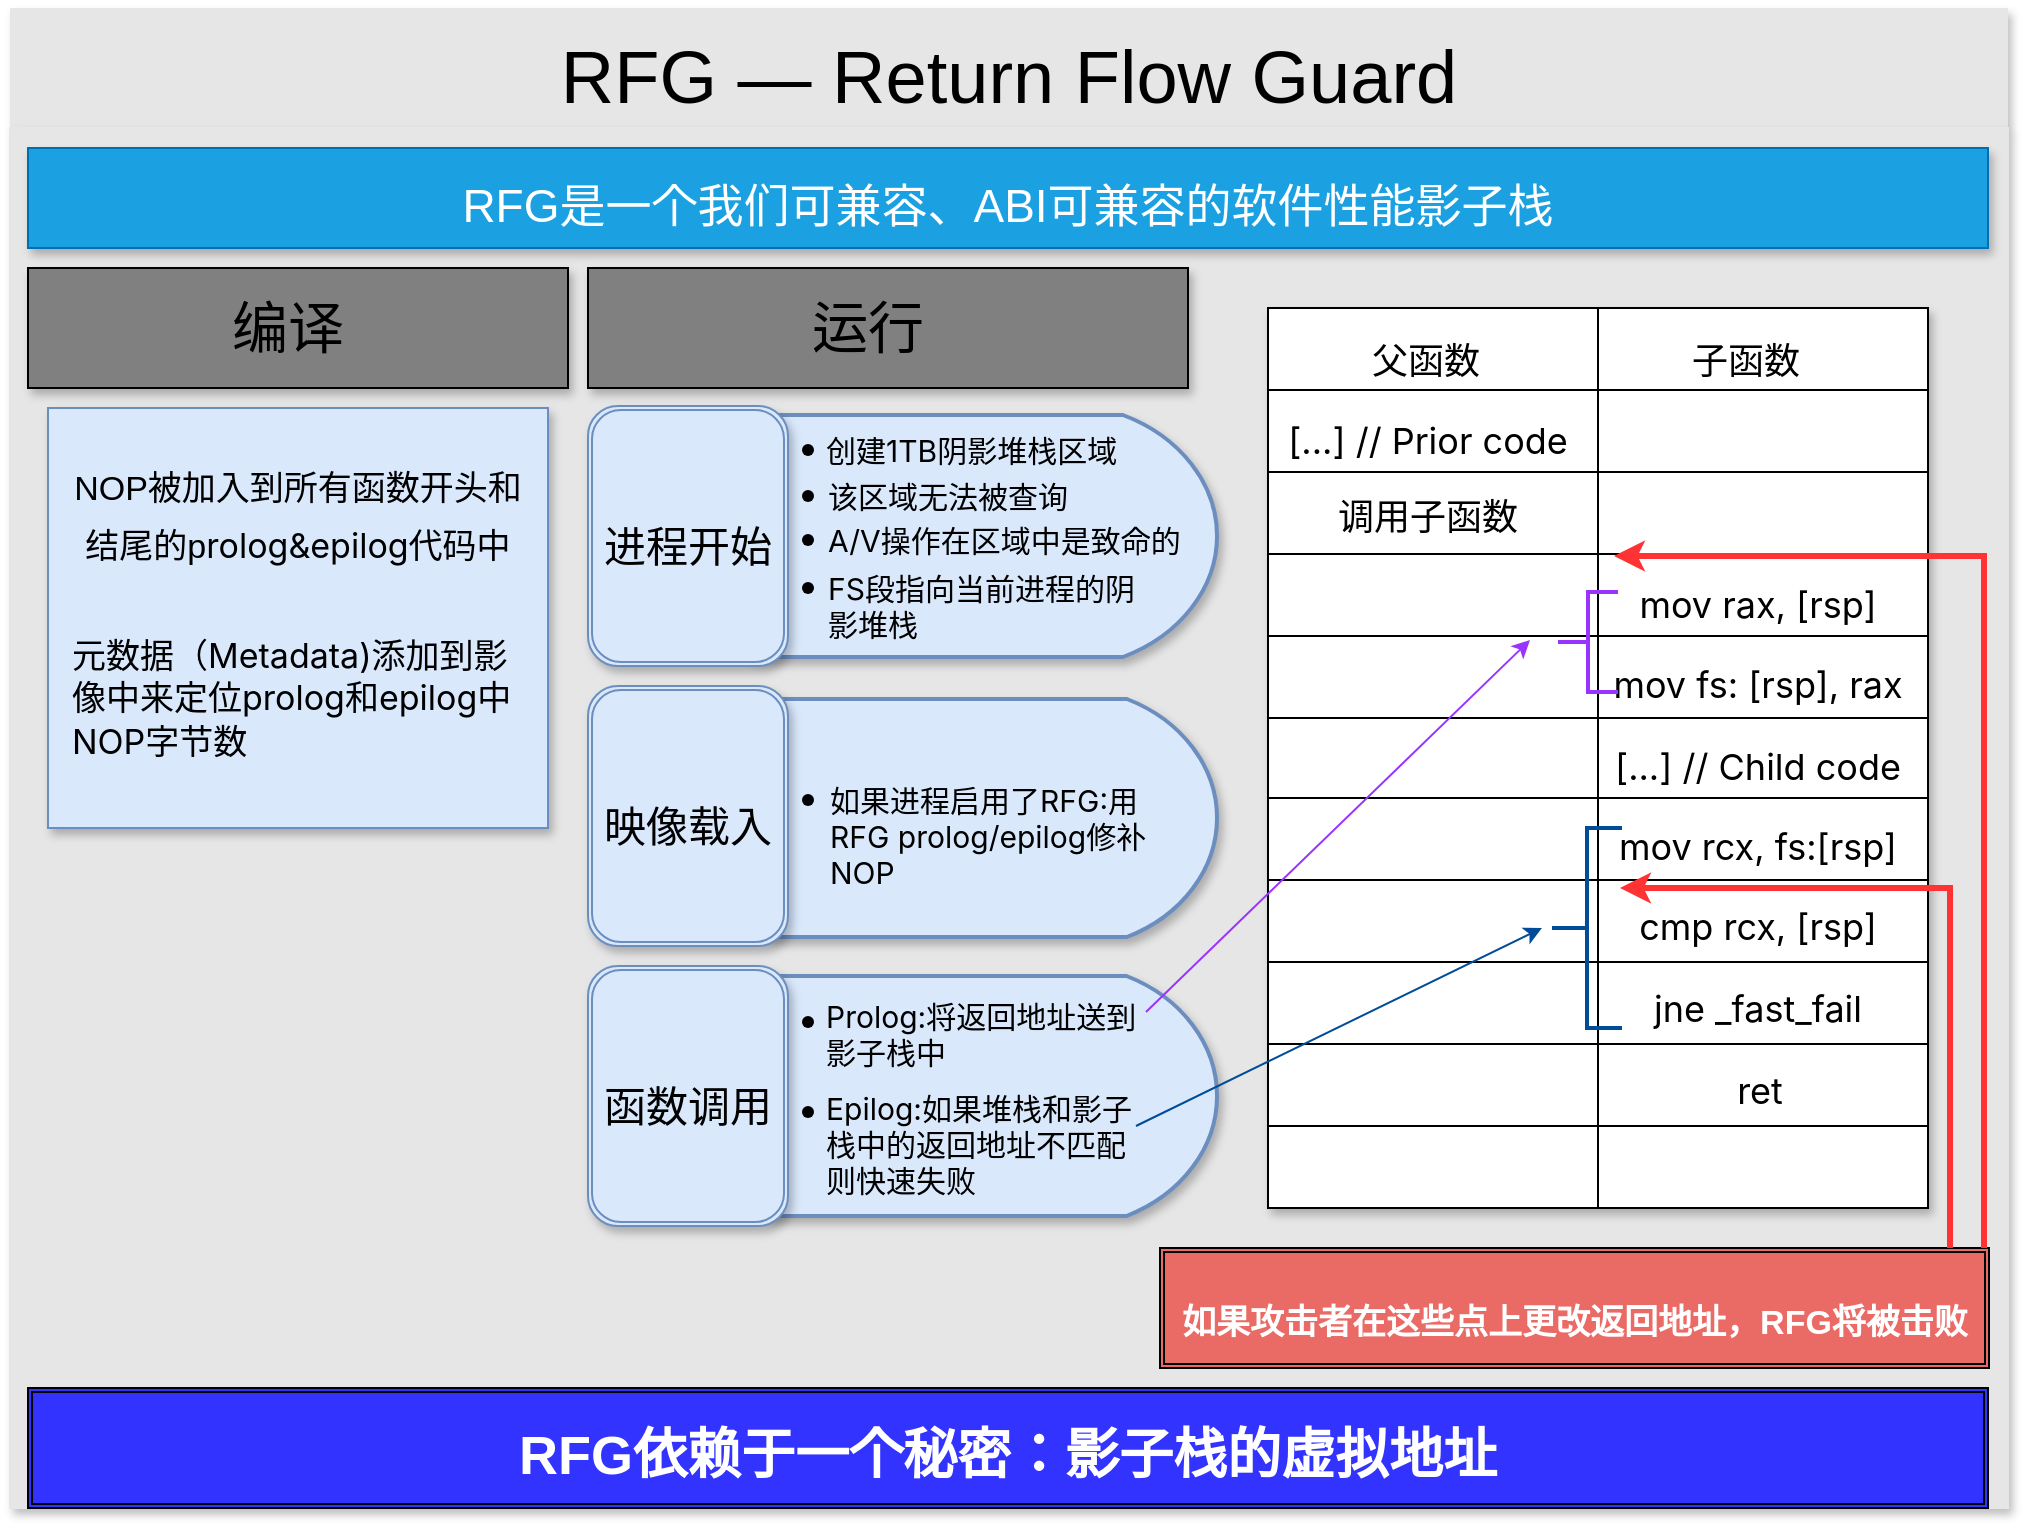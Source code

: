 <mxfile version="20.5.3" type="github">
  <diagram id="Fr35bSytsKvxiw6B7-Ny" name="Page-1">
    <mxGraphModel dx="2889" dy="1146" grid="1" gridSize="10" guides="1" tooltips="1" connect="1" arrows="1" fold="1" page="1" pageScale="1" pageWidth="827" pageHeight="1169" math="0" shadow="0">
      <root>
        <mxCell id="0" />
        <mxCell id="1" parent="0" />
        <mxCell id="59evTQR5an8I3m5xiGdk-8" value="RFG — Return Flow Guard" style="swimlane;childLayout=stackLayout;horizontal=1;startSize=60;horizontalStack=0;rounded=1;fontSize=37;fontStyle=0;strokeWidth=2;resizeParent=0;resizeLast=1;shadow=1;dashed=0;align=center;fillColor=#E6E6E6;strokeColor=none;glass=0;sketch=0;swimlaneLine=0;" vertex="1" parent="1">
          <mxGeometry x="-19" y="70" width="999" height="60" as="geometry" />
        </mxCell>
        <mxCell id="59evTQR5an8I3m5xiGdk-35" value="" style="verticalLabelPosition=bottom;verticalAlign=top;html=1;shape=mxgraph.basic.rect;fillColor2=none;strokeWidth=1;size=20;indent=5;shadow=1;glass=0;sketch=0;strokeColor=#E6E6E6;fontSize=37;fillColor=#E6E6E6;" vertex="1" parent="1">
          <mxGeometry x="-19" y="130" width="999" height="690" as="geometry" />
        </mxCell>
        <mxCell id="59evTQR5an8I3m5xiGdk-37" value="&lt;font style=&quot;font-size: 23px;&quot;&gt;RFG是一个我们可兼容、ABI可兼容的软件性能影子栈&lt;/font&gt;" style="whiteSpace=wrap;html=1;shadow=1;glass=0;sketch=0;strokeColor=#006EAF;fontSize=37;fillColor=#1ba1e2;fontColor=#ffffff;" vertex="1" parent="1">
          <mxGeometry x="-10" y="140" width="980" height="50" as="geometry" />
        </mxCell>
        <mxCell id="59evTQR5an8I3m5xiGdk-39" value="" style="verticalLabelPosition=bottom;verticalAlign=top;html=1;shape=mxgraph.basic.rect;fillColor2=none;strokeWidth=1;size=20;indent=5;shadow=1;glass=0;sketch=0;strokeColor=default;fontSize=37;fillColor=#808080;" vertex="1" parent="1">
          <mxGeometry x="-10" y="200" width="270" height="60" as="geometry" />
        </mxCell>
        <mxCell id="59evTQR5an8I3m5xiGdk-40" value="" style="verticalLabelPosition=bottom;verticalAlign=top;html=1;shape=mxgraph.basic.rect;fillColor2=none;strokeWidth=1;size=20;indent=5;shadow=1;glass=0;sketch=0;strokeColor=default;fontSize=37;fillColor=#808080;" vertex="1" parent="1">
          <mxGeometry x="270" y="200" width="300" height="60" as="geometry" />
        </mxCell>
        <mxCell id="59evTQR5an8I3m5xiGdk-41" value="" style="shape=table;startSize=0;container=1;collapsible=0;childLayout=tableLayout;shadow=1;glass=0;sketch=0;strokeColor=default;fontSize=22;" vertex="1" parent="1">
          <mxGeometry x="610" y="220" width="330" height="450" as="geometry" />
        </mxCell>
        <mxCell id="59evTQR5an8I3m5xiGdk-42" value="" style="shape=tableRow;horizontal=0;startSize=0;swimlaneHead=0;swimlaneBody=0;top=0;left=0;bottom=0;right=0;collapsible=0;dropTarget=0;fillColor=none;points=[[0,0.5],[1,0.5]];portConstraint=eastwest;shadow=1;glass=0;sketch=0;strokeColor=default;fontSize=37;" vertex="1" parent="59evTQR5an8I3m5xiGdk-41">
          <mxGeometry width="330" height="41" as="geometry" />
        </mxCell>
        <mxCell id="59evTQR5an8I3m5xiGdk-43" value="" style="shape=partialRectangle;html=1;whiteSpace=wrap;connectable=0;overflow=hidden;fillColor=none;top=0;left=0;bottom=0;right=0;pointerEvents=1;shadow=1;glass=0;sketch=0;strokeColor=default;fontSize=37;" vertex="1" parent="59evTQR5an8I3m5xiGdk-42">
          <mxGeometry width="165" height="41" as="geometry">
            <mxRectangle width="165" height="41" as="alternateBounds" />
          </mxGeometry>
        </mxCell>
        <mxCell id="59evTQR5an8I3m5xiGdk-44" value="" style="shape=partialRectangle;html=1;whiteSpace=wrap;connectable=0;overflow=hidden;fillColor=none;top=0;left=0;bottom=0;right=0;pointerEvents=1;shadow=1;glass=0;sketch=0;strokeColor=default;fontSize=37;" vertex="1" parent="59evTQR5an8I3m5xiGdk-42">
          <mxGeometry x="165" width="165" height="41" as="geometry">
            <mxRectangle width="165" height="41" as="alternateBounds" />
          </mxGeometry>
        </mxCell>
        <mxCell id="59evTQR5an8I3m5xiGdk-45" value="" style="shape=tableRow;horizontal=0;startSize=0;swimlaneHead=0;swimlaneBody=0;top=0;left=0;bottom=0;right=0;collapsible=0;dropTarget=0;fillColor=none;points=[[0,0.5],[1,0.5]];portConstraint=eastwest;shadow=1;glass=0;sketch=0;strokeColor=default;fontSize=37;" vertex="1" parent="59evTQR5an8I3m5xiGdk-41">
          <mxGeometry y="41" width="330" height="41" as="geometry" />
        </mxCell>
        <mxCell id="59evTQR5an8I3m5xiGdk-46" value="" style="shape=partialRectangle;html=1;whiteSpace=wrap;connectable=0;overflow=hidden;fillColor=none;top=0;left=0;bottom=0;right=0;pointerEvents=1;shadow=1;glass=0;sketch=0;strokeColor=default;fontSize=37;" vertex="1" parent="59evTQR5an8I3m5xiGdk-45">
          <mxGeometry width="165" height="41" as="geometry">
            <mxRectangle width="165" height="41" as="alternateBounds" />
          </mxGeometry>
        </mxCell>
        <mxCell id="59evTQR5an8I3m5xiGdk-47" value="" style="shape=partialRectangle;html=1;whiteSpace=wrap;connectable=0;overflow=hidden;fillColor=none;top=0;left=0;bottom=0;right=0;pointerEvents=1;shadow=1;glass=0;sketch=0;strokeColor=default;fontSize=37;" vertex="1" parent="59evTQR5an8I3m5xiGdk-45">
          <mxGeometry x="165" width="165" height="41" as="geometry">
            <mxRectangle width="165" height="41" as="alternateBounds" />
          </mxGeometry>
        </mxCell>
        <mxCell id="59evTQR5an8I3m5xiGdk-48" value="" style="shape=tableRow;horizontal=0;startSize=0;swimlaneHead=0;swimlaneBody=0;top=0;left=0;bottom=0;right=0;collapsible=0;dropTarget=0;fillColor=none;points=[[0,0.5],[1,0.5]];portConstraint=eastwest;shadow=1;glass=0;sketch=0;strokeColor=default;fontSize=37;" vertex="1" parent="59evTQR5an8I3m5xiGdk-41">
          <mxGeometry y="82" width="330" height="41" as="geometry" />
        </mxCell>
        <mxCell id="59evTQR5an8I3m5xiGdk-49" value="" style="shape=partialRectangle;html=1;whiteSpace=wrap;connectable=0;overflow=hidden;fillColor=none;top=0;left=0;bottom=0;right=0;pointerEvents=1;shadow=1;glass=0;sketch=0;strokeColor=default;fontSize=37;" vertex="1" parent="59evTQR5an8I3m5xiGdk-48">
          <mxGeometry width="165" height="41" as="geometry">
            <mxRectangle width="165" height="41" as="alternateBounds" />
          </mxGeometry>
        </mxCell>
        <mxCell id="59evTQR5an8I3m5xiGdk-50" value="" style="shape=partialRectangle;html=1;whiteSpace=wrap;connectable=0;overflow=hidden;fillColor=none;top=0;left=0;bottom=0;right=0;pointerEvents=1;shadow=1;glass=0;sketch=0;strokeColor=default;fontSize=37;" vertex="1" parent="59evTQR5an8I3m5xiGdk-48">
          <mxGeometry x="165" width="165" height="41" as="geometry">
            <mxRectangle width="165" height="41" as="alternateBounds" />
          </mxGeometry>
        </mxCell>
        <mxCell id="59evTQR5an8I3m5xiGdk-51" value="" style="shape=tableRow;horizontal=0;startSize=0;swimlaneHead=0;swimlaneBody=0;top=0;left=0;bottom=0;right=0;collapsible=0;dropTarget=0;fillColor=none;points=[[0,0.5],[1,0.5]];portConstraint=eastwest;shadow=1;glass=0;sketch=0;strokeColor=default;fontSize=37;" vertex="1" parent="59evTQR5an8I3m5xiGdk-41">
          <mxGeometry y="123" width="330" height="41" as="geometry" />
        </mxCell>
        <mxCell id="59evTQR5an8I3m5xiGdk-52" value="" style="shape=partialRectangle;html=1;whiteSpace=wrap;connectable=0;overflow=hidden;fillColor=none;top=0;left=0;bottom=0;right=0;pointerEvents=1;shadow=1;glass=0;sketch=0;strokeColor=default;fontSize=37;" vertex="1" parent="59evTQR5an8I3m5xiGdk-51">
          <mxGeometry width="165" height="41" as="geometry">
            <mxRectangle width="165" height="41" as="alternateBounds" />
          </mxGeometry>
        </mxCell>
        <mxCell id="59evTQR5an8I3m5xiGdk-53" value="" style="shape=partialRectangle;html=1;whiteSpace=wrap;connectable=0;overflow=hidden;fillColor=none;top=0;left=0;bottom=0;right=0;pointerEvents=1;shadow=1;glass=0;sketch=0;strokeColor=default;fontSize=37;" vertex="1" parent="59evTQR5an8I3m5xiGdk-51">
          <mxGeometry x="165" width="165" height="41" as="geometry">
            <mxRectangle width="165" height="41" as="alternateBounds" />
          </mxGeometry>
        </mxCell>
        <mxCell id="59evTQR5an8I3m5xiGdk-54" value="" style="shape=tableRow;horizontal=0;startSize=0;swimlaneHead=0;swimlaneBody=0;top=0;left=0;bottom=0;right=0;collapsible=0;dropTarget=0;fillColor=none;points=[[0,0.5],[1,0.5]];portConstraint=eastwest;shadow=1;glass=0;sketch=0;strokeColor=default;fontSize=37;" vertex="1" parent="59evTQR5an8I3m5xiGdk-41">
          <mxGeometry y="164" width="330" height="41" as="geometry" />
        </mxCell>
        <mxCell id="59evTQR5an8I3m5xiGdk-55" value="" style="shape=partialRectangle;html=1;whiteSpace=wrap;connectable=0;overflow=hidden;fillColor=none;top=0;left=0;bottom=0;right=0;pointerEvents=1;shadow=1;glass=0;sketch=0;strokeColor=default;fontSize=37;" vertex="1" parent="59evTQR5an8I3m5xiGdk-54">
          <mxGeometry width="165" height="41" as="geometry">
            <mxRectangle width="165" height="41" as="alternateBounds" />
          </mxGeometry>
        </mxCell>
        <mxCell id="59evTQR5an8I3m5xiGdk-56" value="" style="shape=partialRectangle;html=1;whiteSpace=wrap;connectable=0;overflow=hidden;fillColor=none;top=0;left=0;bottom=0;right=0;pointerEvents=1;shadow=1;glass=0;sketch=0;strokeColor=default;fontSize=37;" vertex="1" parent="59evTQR5an8I3m5xiGdk-54">
          <mxGeometry x="165" width="165" height="41" as="geometry">
            <mxRectangle width="165" height="41" as="alternateBounds" />
          </mxGeometry>
        </mxCell>
        <mxCell id="59evTQR5an8I3m5xiGdk-57" value="" style="shape=tableRow;horizontal=0;startSize=0;swimlaneHead=0;swimlaneBody=0;top=0;left=0;bottom=0;right=0;collapsible=0;dropTarget=0;fillColor=none;points=[[0,0.5],[1,0.5]];portConstraint=eastwest;shadow=1;glass=0;sketch=0;strokeColor=default;fontSize=37;" vertex="1" parent="59evTQR5an8I3m5xiGdk-41">
          <mxGeometry y="205" width="330" height="40" as="geometry" />
        </mxCell>
        <mxCell id="59evTQR5an8I3m5xiGdk-58" value="" style="shape=partialRectangle;html=1;whiteSpace=wrap;connectable=0;overflow=hidden;fillColor=none;top=0;left=0;bottom=0;right=0;pointerEvents=1;shadow=1;glass=0;sketch=0;strokeColor=default;fontSize=37;" vertex="1" parent="59evTQR5an8I3m5xiGdk-57">
          <mxGeometry width="165" height="40" as="geometry">
            <mxRectangle width="165" height="40" as="alternateBounds" />
          </mxGeometry>
        </mxCell>
        <mxCell id="59evTQR5an8I3m5xiGdk-59" value="" style="shape=partialRectangle;html=1;whiteSpace=wrap;connectable=0;overflow=hidden;fillColor=none;top=0;left=0;bottom=0;right=0;pointerEvents=1;shadow=1;glass=0;sketch=0;strokeColor=default;fontSize=37;" vertex="1" parent="59evTQR5an8I3m5xiGdk-57">
          <mxGeometry x="165" width="165" height="40" as="geometry">
            <mxRectangle width="165" height="40" as="alternateBounds" />
          </mxGeometry>
        </mxCell>
        <mxCell id="59evTQR5an8I3m5xiGdk-60" value="" style="shape=tableRow;horizontal=0;startSize=0;swimlaneHead=0;swimlaneBody=0;top=0;left=0;bottom=0;right=0;collapsible=0;dropTarget=0;fillColor=none;points=[[0,0.5],[1,0.5]];portConstraint=eastwest;shadow=1;glass=0;sketch=0;strokeColor=default;fontSize=37;" vertex="1" parent="59evTQR5an8I3m5xiGdk-41">
          <mxGeometry y="245" width="330" height="41" as="geometry" />
        </mxCell>
        <mxCell id="59evTQR5an8I3m5xiGdk-61" value="" style="shape=partialRectangle;html=1;whiteSpace=wrap;connectable=0;overflow=hidden;fillColor=none;top=0;left=0;bottom=0;right=0;pointerEvents=1;shadow=1;glass=0;sketch=0;strokeColor=default;fontSize=37;" vertex="1" parent="59evTQR5an8I3m5xiGdk-60">
          <mxGeometry width="165" height="41" as="geometry">
            <mxRectangle width="165" height="41" as="alternateBounds" />
          </mxGeometry>
        </mxCell>
        <mxCell id="59evTQR5an8I3m5xiGdk-62" value="" style="shape=partialRectangle;html=1;whiteSpace=wrap;connectable=0;overflow=hidden;fillColor=none;top=0;left=0;bottom=0;right=0;pointerEvents=1;shadow=1;glass=0;sketch=0;strokeColor=default;fontSize=37;" vertex="1" parent="59evTQR5an8I3m5xiGdk-60">
          <mxGeometry x="165" width="165" height="41" as="geometry">
            <mxRectangle width="165" height="41" as="alternateBounds" />
          </mxGeometry>
        </mxCell>
        <mxCell id="59evTQR5an8I3m5xiGdk-63" value="" style="shape=tableRow;horizontal=0;startSize=0;swimlaneHead=0;swimlaneBody=0;top=0;left=0;bottom=0;right=0;collapsible=0;dropTarget=0;fillColor=none;points=[[0,0.5],[1,0.5]];portConstraint=eastwest;shadow=1;glass=0;sketch=0;strokeColor=default;fontSize=37;" vertex="1" parent="59evTQR5an8I3m5xiGdk-41">
          <mxGeometry y="286" width="330" height="41" as="geometry" />
        </mxCell>
        <mxCell id="59evTQR5an8I3m5xiGdk-64" value="" style="shape=partialRectangle;html=1;whiteSpace=wrap;connectable=0;overflow=hidden;fillColor=none;top=0;left=0;bottom=0;right=0;pointerEvents=1;shadow=1;glass=0;sketch=0;strokeColor=default;fontSize=37;" vertex="1" parent="59evTQR5an8I3m5xiGdk-63">
          <mxGeometry width="165" height="41" as="geometry">
            <mxRectangle width="165" height="41" as="alternateBounds" />
          </mxGeometry>
        </mxCell>
        <mxCell id="59evTQR5an8I3m5xiGdk-65" value="" style="shape=partialRectangle;html=1;whiteSpace=wrap;connectable=0;overflow=hidden;fillColor=none;top=0;left=0;bottom=0;right=0;pointerEvents=1;shadow=1;glass=0;sketch=0;strokeColor=default;fontSize=37;" vertex="1" parent="59evTQR5an8I3m5xiGdk-63">
          <mxGeometry x="165" width="165" height="41" as="geometry">
            <mxRectangle width="165" height="41" as="alternateBounds" />
          </mxGeometry>
        </mxCell>
        <mxCell id="59evTQR5an8I3m5xiGdk-66" value="" style="shape=tableRow;horizontal=0;startSize=0;swimlaneHead=0;swimlaneBody=0;top=0;left=0;bottom=0;right=0;collapsible=0;dropTarget=0;fillColor=none;points=[[0,0.5],[1,0.5]];portConstraint=eastwest;shadow=1;glass=0;sketch=0;strokeColor=default;fontSize=37;" vertex="1" parent="59evTQR5an8I3m5xiGdk-41">
          <mxGeometry y="327" width="330" height="41" as="geometry" />
        </mxCell>
        <mxCell id="59evTQR5an8I3m5xiGdk-67" value="" style="shape=partialRectangle;html=1;whiteSpace=wrap;connectable=0;overflow=hidden;fillColor=none;top=0;left=0;bottom=0;right=0;pointerEvents=1;shadow=1;glass=0;sketch=0;strokeColor=default;fontSize=37;" vertex="1" parent="59evTQR5an8I3m5xiGdk-66">
          <mxGeometry width="165" height="41" as="geometry">
            <mxRectangle width="165" height="41" as="alternateBounds" />
          </mxGeometry>
        </mxCell>
        <mxCell id="59evTQR5an8I3m5xiGdk-68" value="" style="shape=partialRectangle;html=1;whiteSpace=wrap;connectable=0;overflow=hidden;fillColor=none;top=0;left=0;bottom=0;right=0;pointerEvents=1;shadow=1;glass=0;sketch=0;strokeColor=default;fontSize=37;" vertex="1" parent="59evTQR5an8I3m5xiGdk-66">
          <mxGeometry x="165" width="165" height="41" as="geometry">
            <mxRectangle width="165" height="41" as="alternateBounds" />
          </mxGeometry>
        </mxCell>
        <mxCell id="59evTQR5an8I3m5xiGdk-69" value="" style="shape=tableRow;horizontal=0;startSize=0;swimlaneHead=0;swimlaneBody=0;top=0;left=0;bottom=0;right=0;collapsible=0;dropTarget=0;fillColor=none;points=[[0,0.5],[1,0.5]];portConstraint=eastwest;shadow=1;glass=0;sketch=0;strokeColor=default;fontSize=37;" vertex="1" parent="59evTQR5an8I3m5xiGdk-41">
          <mxGeometry y="368" width="330" height="41" as="geometry" />
        </mxCell>
        <mxCell id="59evTQR5an8I3m5xiGdk-70" value="" style="shape=partialRectangle;html=1;whiteSpace=wrap;connectable=0;overflow=hidden;fillColor=none;top=0;left=0;bottom=0;right=0;pointerEvents=1;shadow=1;glass=0;sketch=0;strokeColor=default;fontSize=37;" vertex="1" parent="59evTQR5an8I3m5xiGdk-69">
          <mxGeometry width="165" height="41" as="geometry">
            <mxRectangle width="165" height="41" as="alternateBounds" />
          </mxGeometry>
        </mxCell>
        <mxCell id="59evTQR5an8I3m5xiGdk-71" value="" style="shape=partialRectangle;html=1;whiteSpace=wrap;connectable=0;overflow=hidden;fillColor=none;top=0;left=0;bottom=0;right=0;pointerEvents=1;shadow=1;glass=0;sketch=0;strokeColor=default;fontSize=37;" vertex="1" parent="59evTQR5an8I3m5xiGdk-69">
          <mxGeometry x="165" width="165" height="41" as="geometry">
            <mxRectangle width="165" height="41" as="alternateBounds" />
          </mxGeometry>
        </mxCell>
        <mxCell id="59evTQR5an8I3m5xiGdk-72" value="" style="shape=tableRow;horizontal=0;startSize=0;swimlaneHead=0;swimlaneBody=0;top=0;left=0;bottom=0;right=0;collapsible=0;dropTarget=0;fillColor=none;points=[[0,0.5],[1,0.5]];portConstraint=eastwest;shadow=1;glass=0;sketch=0;strokeColor=default;fontSize=37;" vertex="1" parent="59evTQR5an8I3m5xiGdk-41">
          <mxGeometry y="409" width="330" height="41" as="geometry" />
        </mxCell>
        <mxCell id="59evTQR5an8I3m5xiGdk-73" value="" style="shape=partialRectangle;html=1;whiteSpace=wrap;connectable=0;overflow=hidden;fillColor=none;top=0;left=0;bottom=0;right=0;pointerEvents=1;shadow=1;glass=0;sketch=0;strokeColor=default;fontSize=37;" vertex="1" parent="59evTQR5an8I3m5xiGdk-72">
          <mxGeometry width="165" height="41" as="geometry">
            <mxRectangle width="165" height="41" as="alternateBounds" />
          </mxGeometry>
        </mxCell>
        <mxCell id="59evTQR5an8I3m5xiGdk-74" value="" style="shape=partialRectangle;html=1;whiteSpace=wrap;connectable=0;overflow=hidden;fillColor=none;top=0;left=0;bottom=0;right=0;pointerEvents=1;shadow=1;glass=0;sketch=0;strokeColor=default;fontSize=37;" vertex="1" parent="59evTQR5an8I3m5xiGdk-72">
          <mxGeometry x="165" width="165" height="41" as="geometry">
            <mxRectangle width="165" height="41" as="alternateBounds" />
          </mxGeometry>
        </mxCell>
        <mxCell id="59evTQR5an8I3m5xiGdk-75" value="编译" style="whiteSpace=wrap;html=1;shadow=1;glass=0;sketch=0;strokeColor=none;fontSize=28;fillColor=none;" vertex="1" parent="1">
          <mxGeometry x="60" y="200" width="120" height="60" as="geometry" />
        </mxCell>
        <mxCell id="59evTQR5an8I3m5xiGdk-76" value="运行" style="whiteSpace=wrap;html=1;shadow=1;glass=0;sketch=0;strokeColor=none;fontSize=28;fillColor=none;" vertex="1" parent="1">
          <mxGeometry x="350" y="200" width="120" height="60" as="geometry" />
        </mxCell>
        <mxCell id="59evTQR5an8I3m5xiGdk-77" value="" style="html=1;dashed=0;whitespace=wrap;shadow=1;glass=0;labelBackgroundColor=none;sketch=0;strokeColor=#6c8ebf;fontSize=36;fillColor=#dae8fc;" vertex="1" parent="1">
          <mxGeometry y="270" width="250" height="210" as="geometry" />
        </mxCell>
        <mxCell id="59evTQR5an8I3m5xiGdk-84" value="" style="strokeWidth=2;html=1;shape=mxgraph.flowchart.delay;whiteSpace=wrap;shadow=1;glass=0;labelBackgroundColor=none;sketch=0;strokeColor=#6c8ebf;fontSize=36;fillColor=#dae8fc;" vertex="1" parent="1">
          <mxGeometry x="344.5" y="273.5" width="240" height="121" as="geometry" />
        </mxCell>
        <mxCell id="59evTQR5an8I3m5xiGdk-85" value="&lt;font style=&quot;font-size: 21px;&quot;&gt;进程开始&lt;/font&gt;" style="shape=ext;double=1;rounded=1;whiteSpace=wrap;html=1;shadow=1;glass=0;labelBackgroundColor=none;sketch=0;strokeColor=#6c8ebf;fontSize=36;fillColor=#dae8fc;" vertex="1" parent="1">
          <mxGeometry x="270" y="269" width="100" height="130" as="geometry" />
        </mxCell>
        <mxCell id="59evTQR5an8I3m5xiGdk-86" value="" style="strokeWidth=2;html=1;shape=mxgraph.flowchart.delay;whiteSpace=wrap;shadow=1;glass=0;labelBackgroundColor=none;sketch=0;strokeColor=#6c8ebf;fontSize=36;fillColor=#dae8fc;" vertex="1" parent="1">
          <mxGeometry x="354.5" y="415.5" width="230" height="119" as="geometry" />
        </mxCell>
        <mxCell id="59evTQR5an8I3m5xiGdk-87" value="&lt;font style=&quot;font-size: 21px;&quot;&gt;映像载入&lt;/font&gt;" style="shape=ext;double=1;rounded=1;whiteSpace=wrap;html=1;shadow=1;glass=0;labelBackgroundColor=none;sketch=0;strokeColor=#6c8ebf;fontSize=36;fillColor=#dae8fc;" vertex="1" parent="1">
          <mxGeometry x="270" y="409" width="100" height="130" as="geometry" />
        </mxCell>
        <mxCell id="59evTQR5an8I3m5xiGdk-90" value="" style="strokeWidth=2;html=1;shape=mxgraph.flowchart.delay;whiteSpace=wrap;shadow=1;glass=0;labelBackgroundColor=none;sketch=0;strokeColor=#6c8ebf;fontSize=36;fillColor=#dae8fc;" vertex="1" parent="1">
          <mxGeometry x="353.5" y="554" width="231" height="120" as="geometry" />
        </mxCell>
        <mxCell id="59evTQR5an8I3m5xiGdk-91" value="&lt;font style=&quot;font-size: 21px;&quot;&gt;函数调用&lt;/font&gt;" style="shape=ext;double=1;rounded=1;whiteSpace=wrap;html=1;shadow=1;glass=0;labelBackgroundColor=none;sketch=0;strokeColor=#6c8ebf;fontSize=36;fillColor=#dae8fc;" vertex="1" parent="1">
          <mxGeometry x="270" y="549" width="100" height="130" as="geometry" />
        </mxCell>
        <mxCell id="59evTQR5an8I3m5xiGdk-92" value="&lt;font style=&quot;font-size: 17px;&quot;&gt;NOP被加入到所有函数开头和结尾的p&lt;span style=&quot;font-family: -apple-system, &amp;quot;SF UI Text&amp;quot;, Arial, &amp;quot;PingFang SC&amp;quot;, &amp;quot;Hiragino Sans GB&amp;quot;, &amp;quot;Microsoft YaHei&amp;quot;, &amp;quot;WenQuanYi Micro Hei&amp;quot;, sans-serif, SimHei, SimSun; text-align: start;&quot;&gt;rolog&amp;amp;epilog代码中&lt;/span&gt;&lt;/font&gt;" style="whiteSpace=wrap;html=1;shadow=1;glass=0;labelBackgroundColor=none;sketch=0;strokeColor=none;fontSize=24;fillColor=none;" vertex="1" parent="1">
          <mxGeometry x="10" y="304" width="230" height="36" as="geometry" />
        </mxCell>
        <mxCell id="59evTQR5an8I3m5xiGdk-93" value="&lt;p style=&quot;line-height: 120%;&quot;&gt;&lt;font style=&quot;font-size: 17px;&quot; face=&quot;-apple-system, SF UI Text, Arial, PingFang SC, Hiragino Sans GB, Microsoft YaHei, WenQuanYi Micro Hei, sans-serif, SimHei, SimSun&quot;&gt;元数据（Metadata)添加到影像中来定位prolog和epilog中NOP字节数&lt;/font&gt;&lt;/p&gt;" style="text;whiteSpace=wrap;html=1;fontSize=17;fontColor=#000000;" vertex="1" parent="1">
          <mxGeometry x="10" y="360" width="230" height="80" as="geometry" />
        </mxCell>
        <mxCell id="59evTQR5an8I3m5xiGdk-95" value="" style="shape=waypoint;sketch=0;fillStyle=solid;size=6;pointerEvents=1;points=[];fillColor=none;resizable=0;rotatable=0;perimeter=centerPerimeter;snapToPoint=1;shadow=0;glass=0;labelBackgroundColor=none;strokeColor=#000000;fontSize=21;fontColor=#000000;" vertex="1" parent="1">
          <mxGeometry x="360" y="271" width="40" height="40" as="geometry" />
        </mxCell>
        <mxCell id="59evTQR5an8I3m5xiGdk-97" value="&lt;p style=&quot;line-height: 120%; font-size: 15px;&quot;&gt;&lt;font style=&quot;font-size: 15px;&quot; face=&quot;-apple-system, SF UI Text, Arial, PingFang SC, Hiragino Sans GB, Microsoft YaHei, WenQuanYi Micro Hei, sans-serif, SimHei, SimSun&quot;&gt;创建1TB阴影堆栈区域&lt;/font&gt;&lt;/p&gt;" style="text;whiteSpace=wrap;html=1;fontSize=15;fontColor=#000000;" vertex="1" parent="1">
          <mxGeometry x="387" y="261" width="155" height="60" as="geometry" />
        </mxCell>
        <mxCell id="59evTQR5an8I3m5xiGdk-98" value="" style="shape=waypoint;sketch=0;fillStyle=solid;size=6;pointerEvents=1;points=[];fillColor=none;resizable=0;rotatable=0;perimeter=centerPerimeter;snapToPoint=1;shadow=0;glass=0;labelBackgroundColor=none;strokeColor=#000000;fontSize=21;fontColor=#000000;" vertex="1" parent="1">
          <mxGeometry x="360" y="294" width="40" height="40" as="geometry" />
        </mxCell>
        <mxCell id="59evTQR5an8I3m5xiGdk-99" value="" style="shape=waypoint;sketch=0;fillStyle=solid;size=6;pointerEvents=1;points=[];fillColor=none;resizable=0;rotatable=0;perimeter=centerPerimeter;snapToPoint=1;shadow=0;glass=0;labelBackgroundColor=none;strokeColor=#000000;fontSize=21;fontColor=#000000;" vertex="1" parent="1">
          <mxGeometry x="360" y="316" width="40" height="40" as="geometry" />
        </mxCell>
        <mxCell id="59evTQR5an8I3m5xiGdk-100" value="" style="shape=waypoint;sketch=0;fillStyle=solid;size=6;pointerEvents=1;points=[];fillColor=none;resizable=0;rotatable=0;perimeter=centerPerimeter;snapToPoint=1;shadow=0;glass=0;labelBackgroundColor=none;strokeColor=#000000;fontSize=21;fontColor=#000000;" vertex="1" parent="1">
          <mxGeometry x="360" y="340" width="40" height="40" as="geometry" />
        </mxCell>
        <mxCell id="59evTQR5an8I3m5xiGdk-101" value="" style="shape=waypoint;sketch=0;fillStyle=solid;size=6;pointerEvents=1;points=[];fillColor=none;resizable=0;rotatable=0;perimeter=centerPerimeter;snapToPoint=1;shadow=0;glass=0;labelBackgroundColor=none;strokeColor=#000000;fontSize=21;fontColor=#000000;" vertex="1" parent="1">
          <mxGeometry x="360" y="446" width="40" height="40" as="geometry" />
        </mxCell>
        <mxCell id="59evTQR5an8I3m5xiGdk-102" value="" style="shape=waypoint;sketch=0;fillStyle=solid;size=6;pointerEvents=1;points=[];fillColor=none;resizable=0;rotatable=0;perimeter=centerPerimeter;snapToPoint=1;shadow=0;glass=0;labelBackgroundColor=none;strokeColor=#000000;fontSize=21;fontColor=#000000;" vertex="1" parent="1">
          <mxGeometry x="360" y="557" width="40" height="40" as="geometry" />
        </mxCell>
        <mxCell id="59evTQR5an8I3m5xiGdk-103" value="" style="shape=waypoint;sketch=0;fillStyle=solid;size=6;pointerEvents=1;points=[];fillColor=none;resizable=0;rotatable=0;perimeter=centerPerimeter;snapToPoint=1;shadow=0;glass=0;labelBackgroundColor=none;strokeColor=#000000;fontSize=21;fontColor=#000000;" vertex="1" parent="1">
          <mxGeometry x="360" y="602" width="40" height="40" as="geometry" />
        </mxCell>
        <mxCell id="59evTQR5an8I3m5xiGdk-104" value="&lt;p style=&quot;line-height: 120%; font-size: 15px;&quot;&gt;&lt;font face=&quot;-apple-system, SF UI Text, Arial, PingFang SC, Hiragino Sans GB, Microsoft YaHei, WenQuanYi Micro Hei, sans-serif, SimHei, SimSun&quot;&gt;该区域无法被查询&lt;/font&gt;&lt;/p&gt;" style="text;whiteSpace=wrap;html=1;fontSize=15;fontColor=#000000;" vertex="1" parent="1">
          <mxGeometry x="387.5" y="284" width="155" height="60" as="geometry" />
        </mxCell>
        <mxCell id="59evTQR5an8I3m5xiGdk-105" value="&lt;p style=&quot;line-height: 120%; font-size: 15px;&quot;&gt;&lt;font face=&quot;-apple-system, SF UI Text, Arial, PingFang SC, Hiragino Sans GB, Microsoft YaHei, WenQuanYi Micro Hei, sans-serif, SimHei, SimSun&quot;&gt;A/V操作在区域中是致命的&lt;/font&gt;&lt;/p&gt;" style="text;whiteSpace=wrap;html=1;fontSize=15;fontColor=#000000;" vertex="1" parent="1">
          <mxGeometry x="387.5" y="306" width="182.5" height="56" as="geometry" />
        </mxCell>
        <mxCell id="59evTQR5an8I3m5xiGdk-106" value="&lt;p style=&quot;line-height: 120%; font-size: 15px;&quot;&gt;&lt;font face=&quot;-apple-system, SF UI Text, Arial, PingFang SC, Hiragino Sans GB, Microsoft YaHei, WenQuanYi Micro Hei, sans-serif, SimHei, SimSun&quot;&gt;FS段指向当前进程的阴影堆栈&lt;/font&gt;&lt;/p&gt;" style="text;whiteSpace=wrap;html=1;fontSize=15;fontColor=#000000;" vertex="1" parent="1">
          <mxGeometry x="388" y="330" width="162" height="52" as="geometry" />
        </mxCell>
        <mxCell id="59evTQR5an8I3m5xiGdk-108" value="&lt;p style=&quot;line-height: 120%; font-size: 15px;&quot;&gt;&lt;font face=&quot;-apple-system, SF UI Text, Arial, PingFang SC, Hiragino Sans GB, Microsoft YaHei, WenQuanYi Micro Hei, sans-serif, SimHei, SimSun&quot;&gt;如果进程启用了RFG:用RFG prolog/epilog修补NOP&lt;/font&gt;&lt;/p&gt;&lt;span style=&quot;color: rgba(0, 0, 0, 0); font-family: monospace; font-size: 0px;&quot;&gt;%3CmxGraphModel%3E%3Croot%3E%3CmxCell%20id%3D%220%22%2F%3E%3CmxCell%20id%3D%221%22%20parent%3D%220%22%2F%3E%3CmxCell%20id%3D%222%22%20value%3D%22%26lt%3Bp%20style%3D%26quot%3Bline-height%3A%20120%25%3B%20font-size%3A%2015px%3B%26quot%3B%26gt%3B%26lt%3Bfont%20face%3D%26quot%3B-apple-system%2C%20SF%20UI%20Text%2C%20Arial%2C%20PingFang%20SC%2C%20Hiragino%20Sans%20GB%2C%20Microsoft%20YaHei%2C%20WenQuanYi%20Micro%20Hei%2C%20sans-serif%2C%20SimHei%2C%20SimSun%26quot%3B%26gt%3BFS%E6%AE%B5%E6%8C%87%E5%90%91%E5%BD%93%E5%89%8D%E8%BF%9B%E7%A8%8B%E7%9A%84%E9%98%B4%E5%BD%B1%E5%A0%86%E6%A0%88%26lt%3B%2Ffont%26gt%3B%26lt%3B%2Fp%26gt%3B%22%20style%3D%22text%3BwhiteSpace%3Dwrap%3Bhtml%3D1%3BfontSize%3D15%3BfontColor%3D%23000000%3B%22%20vertex%3D%221%22%20parent%3D%221%22%3E%3CmxGeometry%20x%3D%22388%22%20y%3D%22330%22%20width%3D%22162%22%20height%3D%2252%22%20as%3D%22geometry%22%2F%3E%3C%2FmxCell%3E%3C%2Froot%3E%3C%2FmxGraphModel%3E&lt;/span&gt;" style="text;whiteSpace=wrap;html=1;fontSize=15;fontColor=#000000;" vertex="1" parent="1">
          <mxGeometry x="388.5" y="436" width="162" height="52" as="geometry" />
        </mxCell>
        <mxCell id="59evTQR5an8I3m5xiGdk-109" value="&lt;font face=&quot;-apple-system, SF UI Text, Arial, PingFang SC, Hiragino Sans GB, Microsoft YaHei, WenQuanYi Micro Hei, sans-serif, SimHei, SimSun&quot;&gt;Prolog:将返回地址送到影子栈中&lt;/font&gt;" style="text;whiteSpace=wrap;html=1;fontSize=15;fontColor=#000000;" vertex="1" parent="1">
          <mxGeometry x="387" y="559" width="162" height="52" as="geometry" />
        </mxCell>
        <mxCell id="59evTQR5an8I3m5xiGdk-110" value="&lt;p style=&quot;line-height: 120%; font-size: 15px;&quot;&gt;&lt;font face=&quot;-apple-system, SF UI Text, Arial, PingFang SC, Hiragino Sans GB, Microsoft YaHei, WenQuanYi Micro Hei, sans-serif, SimHei, SimSun&quot;&gt;Epilog:如果堆栈和影子栈中的返回地址不匹配则快速失败&lt;/font&gt;&lt;/p&gt;" style="text;whiteSpace=wrap;html=1;fontSize=15;fontColor=#000000;" vertex="1" parent="1">
          <mxGeometry x="387" y="590" width="162" height="52" as="geometry" />
        </mxCell>
        <mxCell id="59evTQR5an8I3m5xiGdk-111" value="&lt;p style=&quot;line-height: 120%; font-size: 18px;&quot;&gt;&lt;font face=&quot;-apple-system, SF UI Text, Arial, PingFang SC, Hiragino Sans GB, Microsoft YaHei, WenQuanYi Micro Hei, sans-serif, SimHei, SimSun&quot; style=&quot;font-size: 18px;&quot;&gt;父函数&lt;/font&gt;&lt;/p&gt;" style="text;whiteSpace=wrap;html=1;fontSize=18;fontColor=#000000;" vertex="1" parent="1">
          <mxGeometry x="660" y="211" width="70" height="49" as="geometry" />
        </mxCell>
        <mxCell id="59evTQR5an8I3m5xiGdk-112" value="&lt;p style=&quot;line-height: 120%; font-size: 18px;&quot;&gt;&lt;font face=&quot;-apple-system, SF UI Text, Arial, PingFang SC, Hiragino Sans GB, Microsoft YaHei, WenQuanYi Micro Hei, sans-serif, SimHei, SimSun&quot; style=&quot;font-size: 18px;&quot;&gt;子函数&lt;/font&gt;&lt;/p&gt;" style="text;whiteSpace=wrap;html=1;fontSize=18;fontColor=#000000;" vertex="1" parent="1">
          <mxGeometry x="820" y="211" width="70" height="49" as="geometry" />
        </mxCell>
        <mxCell id="59evTQR5an8I3m5xiGdk-113" value="&lt;p style=&quot;line-height: 120%; font-size: 18px;&quot;&gt;&lt;font face=&quot;-apple-system, SF UI Text, Arial, PingFang SC, Hiragino Sans GB, Microsoft YaHei, WenQuanYi Micro Hei, sans-serif, SimHei, SimSun&quot;&gt;[...] // Prior code&lt;/font&gt;&lt;/p&gt;" style="text;whiteSpace=wrap;html=1;fontSize=18;fontColor=#000000;align=center;" vertex="1" parent="1">
          <mxGeometry x="610" y="251" width="160" height="55" as="geometry" />
        </mxCell>
        <mxCell id="59evTQR5an8I3m5xiGdk-115" value="&lt;p style=&quot;line-height: 120%; font-size: 18px;&quot;&gt;&lt;font face=&quot;-apple-system, SF UI Text, Arial, PingFang SC, Hiragino Sans GB, Microsoft YaHei, WenQuanYi Micro Hei, sans-serif, SimHei, SimSun&quot;&gt;调用子函数&lt;/font&gt;&lt;/p&gt;" style="text;whiteSpace=wrap;html=1;fontSize=18;fontColor=#000000;align=center;" vertex="1" parent="1">
          <mxGeometry x="610" y="289" width="160" height="55" as="geometry" />
        </mxCell>
        <mxCell id="59evTQR5an8I3m5xiGdk-116" value="&lt;p style=&quot;line-height: 120%; font-size: 18px;&quot;&gt;&lt;font face=&quot;-apple-system, SF UI Text, Arial, PingFang SC, Hiragino Sans GB, Microsoft YaHei, WenQuanYi Micro Hei, sans-serif, SimHei, SimSun&quot;&gt;mov rax, [rsp]&lt;/font&gt;&lt;/p&gt;" style="text;whiteSpace=wrap;html=1;fontSize=18;fontColor=#000000;align=center;" vertex="1" parent="1">
          <mxGeometry x="775" y="332.5" width="160" height="55" as="geometry" />
        </mxCell>
        <mxCell id="59evTQR5an8I3m5xiGdk-117" value="&lt;p style=&quot;line-height: 120%; font-size: 18px;&quot;&gt;&lt;font face=&quot;-apple-system, SF UI Text, Arial, PingFang SC, Hiragino Sans GB, Microsoft YaHei, WenQuanYi Micro Hei, sans-serif, SimHei, SimSun&quot;&gt;mov fs: [rsp], rax&lt;/font&gt;&lt;/p&gt;" style="text;whiteSpace=wrap;html=1;fontSize=18;fontColor=#000000;align=center;" vertex="1" parent="1">
          <mxGeometry x="775" y="372.5" width="160" height="55" as="geometry" />
        </mxCell>
        <mxCell id="59evTQR5an8I3m5xiGdk-118" value="&lt;p style=&quot;line-height: 120%; font-size: 18px;&quot;&gt;&lt;font face=&quot;-apple-system, SF UI Text, Arial, PingFang SC, Hiragino Sans GB, Microsoft YaHei, WenQuanYi Micro Hei, sans-serif, SimHei, SimSun&quot;&gt;[...] // Child code&lt;/font&gt;&lt;/p&gt;" style="text;whiteSpace=wrap;html=1;fontSize=18;fontColor=#000000;align=center;" vertex="1" parent="1">
          <mxGeometry x="775" y="414" width="160" height="55" as="geometry" />
        </mxCell>
        <mxCell id="59evTQR5an8I3m5xiGdk-119" value="&lt;p style=&quot;line-height: 120%; font-size: 18px;&quot;&gt;&lt;font face=&quot;-apple-system, SF UI Text, Arial, PingFang SC, Hiragino Sans GB, Microsoft YaHei, WenQuanYi Micro Hei, sans-serif, SimHei, SimSun&quot;&gt;mov rcx, fs:[rsp]&lt;/font&gt;&lt;/p&gt;" style="text;whiteSpace=wrap;html=1;fontSize=18;fontColor=#000000;align=center;" vertex="1" parent="1">
          <mxGeometry x="775" y="454" width="160" height="55" as="geometry" />
        </mxCell>
        <mxCell id="59evTQR5an8I3m5xiGdk-120" value="&lt;p style=&quot;line-height: 120%; font-size: 18px;&quot;&gt;&lt;font face=&quot;-apple-system, SF UI Text, Arial, PingFang SC, Hiragino Sans GB, Microsoft YaHei, WenQuanYi Micro Hei, sans-serif, SimHei, SimSun&quot;&gt;cmp rcx, [rsp]&lt;/font&gt;&lt;/p&gt;" style="text;whiteSpace=wrap;html=1;fontSize=18;fontColor=#000000;align=center;" vertex="1" parent="1">
          <mxGeometry x="775" y="494" width="160" height="55" as="geometry" />
        </mxCell>
        <mxCell id="59evTQR5an8I3m5xiGdk-121" value="&lt;p style=&quot;line-height: 120%; font-size: 18px;&quot;&gt;&lt;font face=&quot;-apple-system, SF UI Text, Arial, PingFang SC, Hiragino Sans GB, Microsoft YaHei, WenQuanYi Micro Hei, sans-serif, SimHei, SimSun&quot;&gt;jne _fast_fail&lt;/font&gt;&lt;/p&gt;" style="text;whiteSpace=wrap;html=1;fontSize=18;fontColor=#000000;align=center;" vertex="1" parent="1">
          <mxGeometry x="775" y="534.5" width="160" height="55" as="geometry" />
        </mxCell>
        <mxCell id="59evTQR5an8I3m5xiGdk-122" value="&lt;p style=&quot;line-height: 120%; font-size: 18px;&quot;&gt;&lt;font face=&quot;-apple-system, SF UI Text, Arial, PingFang SC, Hiragino Sans GB, Microsoft YaHei, WenQuanYi Micro Hei, sans-serif, SimHei, SimSun&quot;&gt;ret&lt;/font&gt;&lt;/p&gt;" style="text;whiteSpace=wrap;html=1;fontSize=18;fontColor=#000000;align=center;" vertex="1" parent="1">
          <mxGeometry x="776" y="576" width="160" height="55" as="geometry" />
        </mxCell>
        <mxCell id="59evTQR5an8I3m5xiGdk-123" value="&lt;font color=&quot;#ffffff&quot; style=&quot;font-size: 17px;&quot;&gt;&lt;b&gt;如果攻击者在这些点上更改返回地址，RFG将被击败&lt;/b&gt;&lt;/font&gt;" style="shape=ext;double=1;rounded=0;whiteSpace=wrap;html=1;shadow=0;glass=0;labelBackgroundColor=none;sketch=0;strokeColor=#000000;strokeWidth=1;fontSize=36;fontColor=#000000;fillColor=#EA6B66;" vertex="1" parent="1">
          <mxGeometry x="556" y="690" width="414.5" height="60" as="geometry" />
        </mxCell>
        <mxCell id="59evTQR5an8I3m5xiGdk-124" value="" style="strokeWidth=2;html=1;shape=mxgraph.flowchart.annotation_2;align=left;labelPosition=right;pointerEvents=1;shadow=0;glass=0;labelBackgroundColor=none;sketch=0;strokeColor=#9933FF;fontSize=36;fontColor=#000000;fillColor=none;" vertex="1" parent="1">
          <mxGeometry x="755" y="362" width="30" height="50" as="geometry" />
        </mxCell>
        <mxCell id="59evTQR5an8I3m5xiGdk-125" value="" style="strokeWidth=2;html=1;shape=mxgraph.flowchart.annotation_2;align=left;labelPosition=right;pointerEvents=1;shadow=0;glass=0;labelBackgroundColor=none;sketch=0;strokeColor=#004C99;fontSize=36;fontColor=#000000;fillColor=none;" vertex="1" parent="1">
          <mxGeometry x="752" y="480" width="35" height="100" as="geometry" />
        </mxCell>
        <mxCell id="59evTQR5an8I3m5xiGdk-127" value="" style="endArrow=classic;html=1;rounded=0;fontSize=36;fontColor=#000000;exitX=1;exitY=0.25;exitDx=0;exitDy=0;entryX=0.397;entryY=0.049;entryDx=0;entryDy=0;entryPerimeter=0;fillColor=#f8cecc;strokeColor=#9933FF;" edge="1" parent="1" source="59evTQR5an8I3m5xiGdk-109" target="59evTQR5an8I3m5xiGdk-54">
          <mxGeometry width="50" height="50" relative="1" as="geometry">
            <mxPoint x="390" y="910" as="sourcePoint" />
            <mxPoint x="440" y="860" as="targetPoint" />
          </mxGeometry>
        </mxCell>
        <mxCell id="59evTQR5an8I3m5xiGdk-128" value="" style="endArrow=classic;html=1;rounded=0;fontSize=36;fontColor=#000000;exitX=1;exitY=0.75;exitDx=0;exitDy=0;entryX=0;entryY=0.5;entryDx=0;entryDy=0;entryPerimeter=0;strokeColor=#004C99;" edge="1" parent="1">
          <mxGeometry width="50" height="50" relative="1" as="geometry">
            <mxPoint x="544" y="629" as="sourcePoint" />
            <mxPoint x="747" y="530" as="targetPoint" />
          </mxGeometry>
        </mxCell>
        <mxCell id="59evTQR5an8I3m5xiGdk-130" value="" style="edgeStyle=segmentEdgeStyle;endArrow=classic;html=1;rounded=0;strokeColor=#FF3333;fontSize=17;fontColor=#FFFFFF;strokeWidth=3;" edge="1" parent="1">
          <mxGeometry width="50" height="50" relative="1" as="geometry">
            <mxPoint x="968" y="690" as="sourcePoint" />
            <mxPoint x="783" y="344" as="targetPoint" />
            <Array as="points">
              <mxPoint x="968" y="690" />
              <mxPoint x="968" y="344" />
            </Array>
          </mxGeometry>
        </mxCell>
        <mxCell id="59evTQR5an8I3m5xiGdk-131" value="" style="edgeStyle=segmentEdgeStyle;endArrow=classic;html=1;rounded=0;strokeColor=#FF3333;fontSize=17;fontColor=#FFFFFF;strokeWidth=3;" edge="1" parent="1">
          <mxGeometry width="50" height="50" relative="1" as="geometry">
            <mxPoint x="951" y="690" as="sourcePoint" />
            <mxPoint x="786" y="510" as="targetPoint" />
            <Array as="points">
              <mxPoint x="951" y="510" />
            </Array>
          </mxGeometry>
        </mxCell>
        <mxCell id="59evTQR5an8I3m5xiGdk-132" value="&lt;font size=&quot;1&quot; color=&quot;#ffffff&quot;&gt;&lt;b style=&quot;font-size: 27px;&quot;&gt;RFG依赖于一个秘密：影子栈的虚拟地址&lt;/b&gt;&lt;/font&gt;" style="shape=ext;double=1;rounded=0;whiteSpace=wrap;html=1;shadow=0;glass=0;labelBackgroundColor=none;sketch=0;strokeColor=#000000;strokeWidth=1;fontSize=36;fontColor=#000000;fillColor=#3333FF;" vertex="1" parent="1">
          <mxGeometry x="-10" y="760" width="980" height="60" as="geometry" />
        </mxCell>
      </root>
    </mxGraphModel>
  </diagram>
</mxfile>
